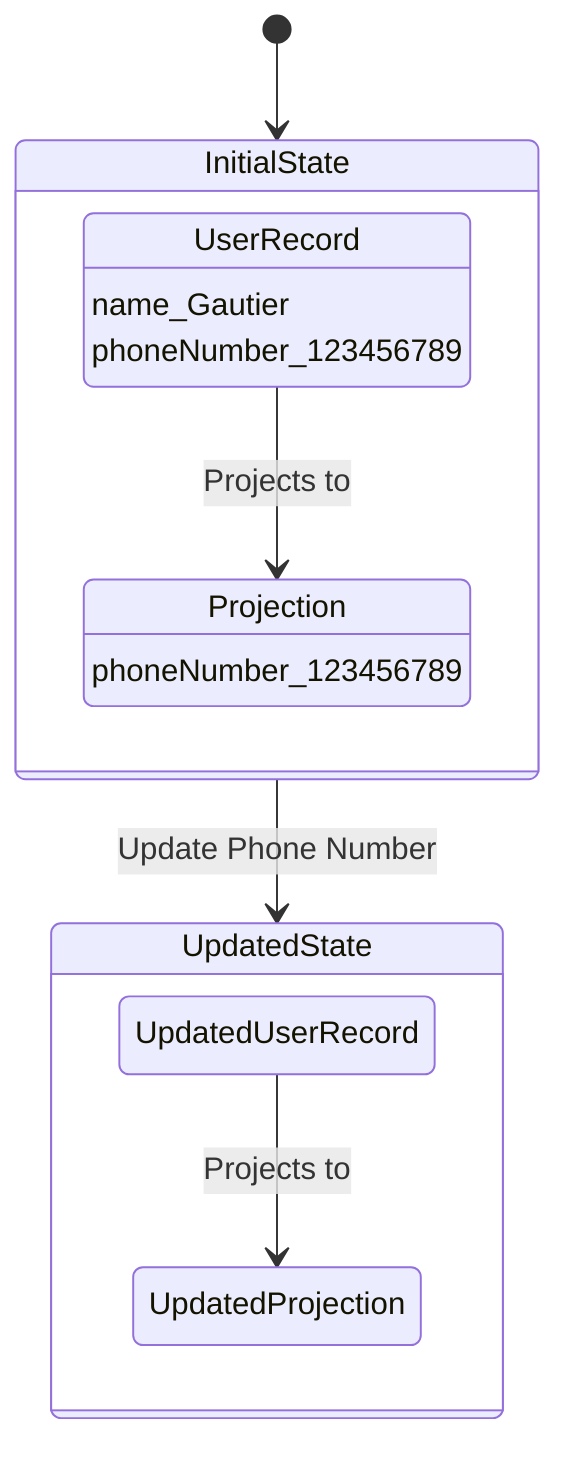 stateDiagram-v2
  [*] --> InitialState
  InitialState --> UpdatedState: Update Phone Number

  state InitialState {
    UserRecord: UserRecord
    UserRecord: name_Gautier
    UserRecord: phoneNumber_123456789
    Projection: Projection
    Projection: phoneNumber_123456789

    UserRecord --> Projection: Projects to
  }

  state UpdatedState {
    UpdatedUserRecord
    UpdatedProjection
    UpdatedUserRecord --> UpdatedProjection: Projects to
  }